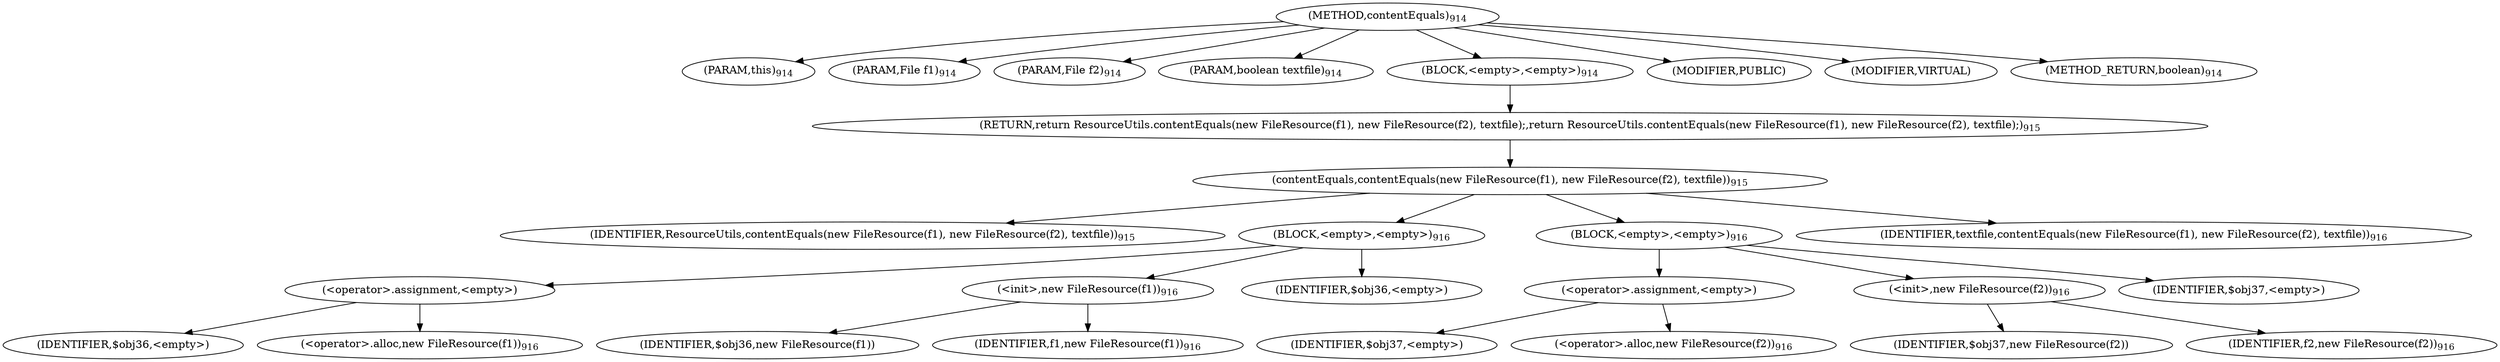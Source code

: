 digraph "contentEquals" {  
"1599" [label = <(METHOD,contentEquals)<SUB>914</SUB>> ]
"1600" [label = <(PARAM,this)<SUB>914</SUB>> ]
"1601" [label = <(PARAM,File f1)<SUB>914</SUB>> ]
"1602" [label = <(PARAM,File f2)<SUB>914</SUB>> ]
"1603" [label = <(PARAM,boolean textfile)<SUB>914</SUB>> ]
"1604" [label = <(BLOCK,&lt;empty&gt;,&lt;empty&gt;)<SUB>914</SUB>> ]
"1605" [label = <(RETURN,return ResourceUtils.contentEquals(new FileResource(f1), new FileResource(f2), textfile);,return ResourceUtils.contentEquals(new FileResource(f1), new FileResource(f2), textfile);)<SUB>915</SUB>> ]
"1606" [label = <(contentEquals,contentEquals(new FileResource(f1), new FileResource(f2), textfile))<SUB>915</SUB>> ]
"1607" [label = <(IDENTIFIER,ResourceUtils,contentEquals(new FileResource(f1), new FileResource(f2), textfile))<SUB>915</SUB>> ]
"1608" [label = <(BLOCK,&lt;empty&gt;,&lt;empty&gt;)<SUB>916</SUB>> ]
"1609" [label = <(&lt;operator&gt;.assignment,&lt;empty&gt;)> ]
"1610" [label = <(IDENTIFIER,$obj36,&lt;empty&gt;)> ]
"1611" [label = <(&lt;operator&gt;.alloc,new FileResource(f1))<SUB>916</SUB>> ]
"1612" [label = <(&lt;init&gt;,new FileResource(f1))<SUB>916</SUB>> ]
"1613" [label = <(IDENTIFIER,$obj36,new FileResource(f1))> ]
"1614" [label = <(IDENTIFIER,f1,new FileResource(f1))<SUB>916</SUB>> ]
"1615" [label = <(IDENTIFIER,$obj36,&lt;empty&gt;)> ]
"1616" [label = <(BLOCK,&lt;empty&gt;,&lt;empty&gt;)<SUB>916</SUB>> ]
"1617" [label = <(&lt;operator&gt;.assignment,&lt;empty&gt;)> ]
"1618" [label = <(IDENTIFIER,$obj37,&lt;empty&gt;)> ]
"1619" [label = <(&lt;operator&gt;.alloc,new FileResource(f2))<SUB>916</SUB>> ]
"1620" [label = <(&lt;init&gt;,new FileResource(f2))<SUB>916</SUB>> ]
"1621" [label = <(IDENTIFIER,$obj37,new FileResource(f2))> ]
"1622" [label = <(IDENTIFIER,f2,new FileResource(f2))<SUB>916</SUB>> ]
"1623" [label = <(IDENTIFIER,$obj37,&lt;empty&gt;)> ]
"1624" [label = <(IDENTIFIER,textfile,contentEquals(new FileResource(f1), new FileResource(f2), textfile))<SUB>916</SUB>> ]
"1625" [label = <(MODIFIER,PUBLIC)> ]
"1626" [label = <(MODIFIER,VIRTUAL)> ]
"1627" [label = <(METHOD_RETURN,boolean)<SUB>914</SUB>> ]
  "1599" -> "1600" 
  "1599" -> "1601" 
  "1599" -> "1602" 
  "1599" -> "1603" 
  "1599" -> "1604" 
  "1599" -> "1625" 
  "1599" -> "1626" 
  "1599" -> "1627" 
  "1604" -> "1605" 
  "1605" -> "1606" 
  "1606" -> "1607" 
  "1606" -> "1608" 
  "1606" -> "1616" 
  "1606" -> "1624" 
  "1608" -> "1609" 
  "1608" -> "1612" 
  "1608" -> "1615" 
  "1609" -> "1610" 
  "1609" -> "1611" 
  "1612" -> "1613" 
  "1612" -> "1614" 
  "1616" -> "1617" 
  "1616" -> "1620" 
  "1616" -> "1623" 
  "1617" -> "1618" 
  "1617" -> "1619" 
  "1620" -> "1621" 
  "1620" -> "1622" 
}
